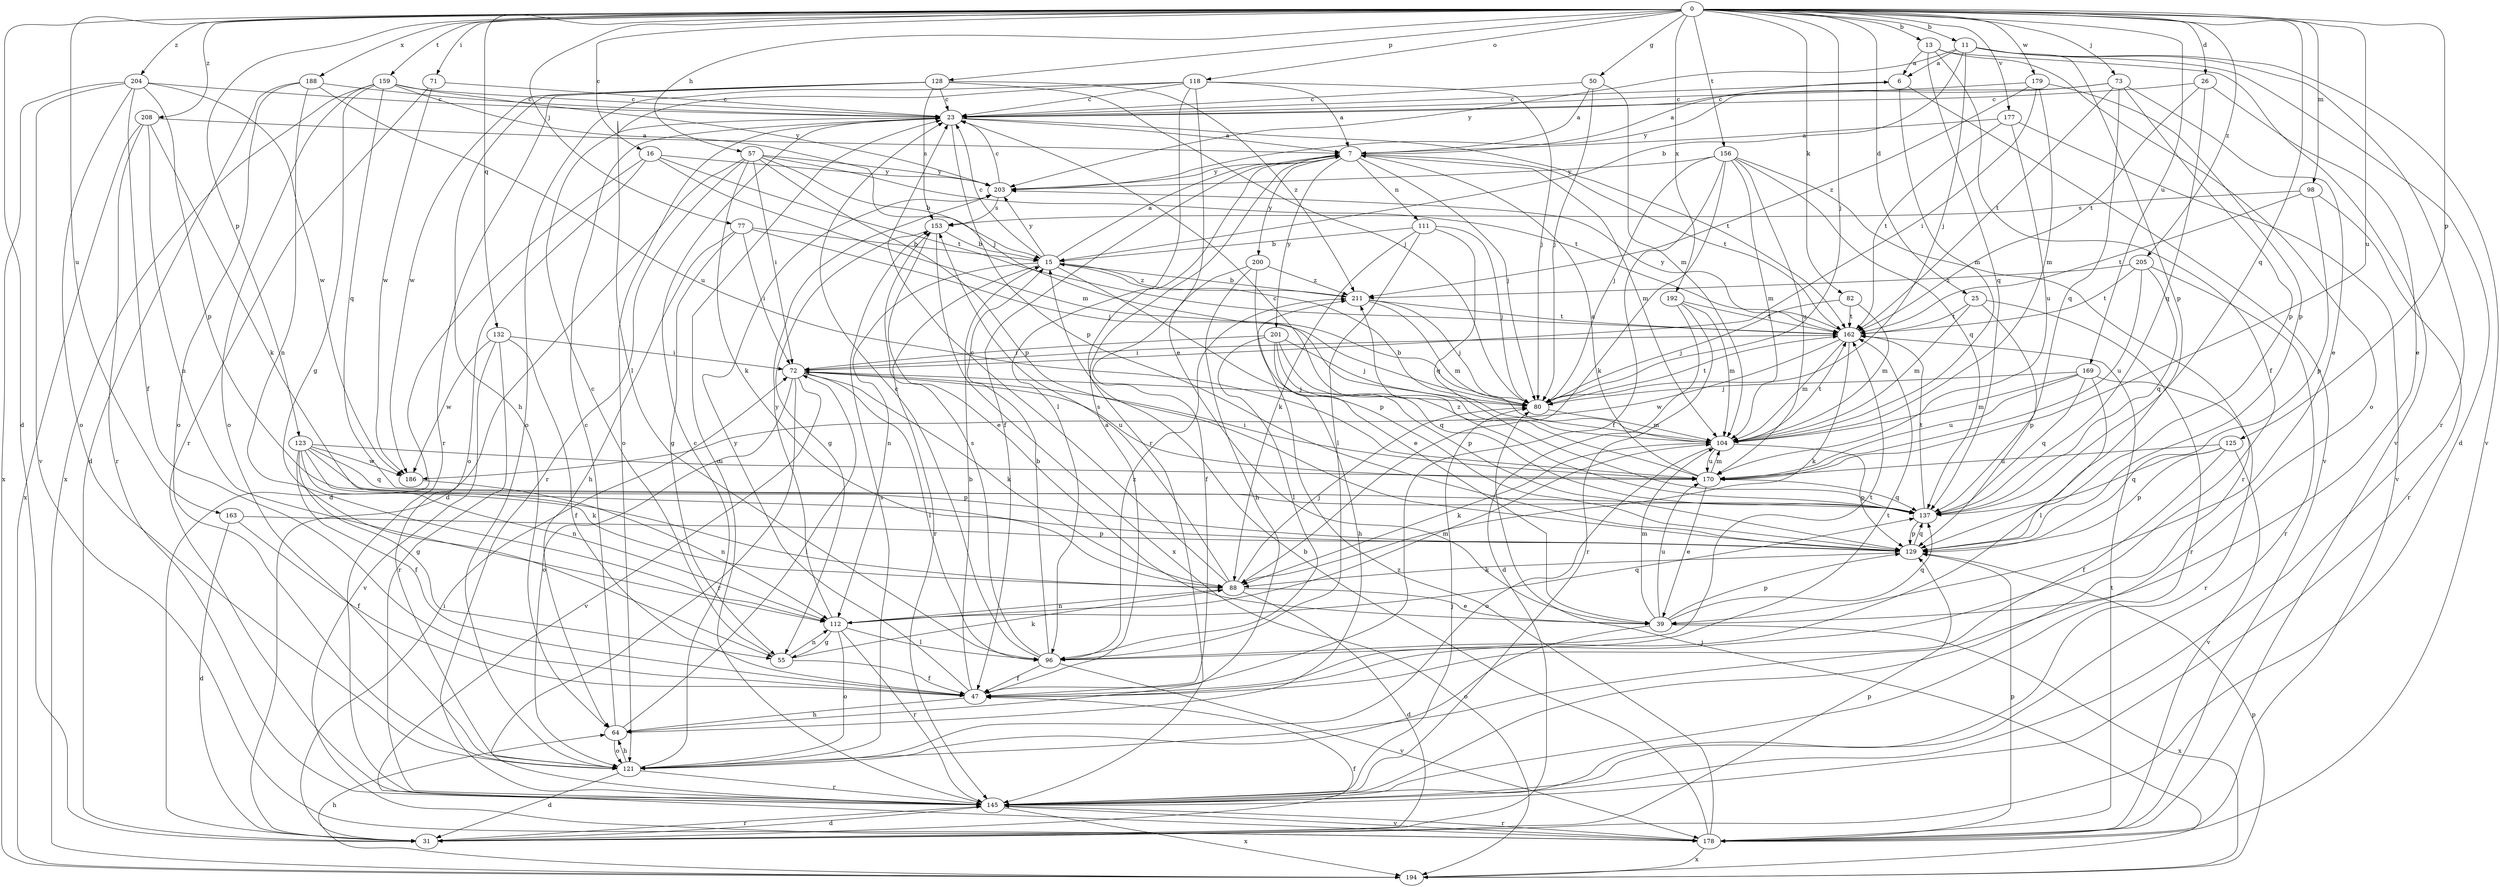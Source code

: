 strict digraph  {
0;
6;
7;
11;
13;
15;
16;
23;
25;
26;
31;
39;
47;
50;
55;
57;
64;
71;
72;
73;
77;
80;
82;
88;
96;
98;
104;
111;
112;
118;
121;
123;
125;
128;
129;
132;
137;
145;
153;
156;
159;
162;
163;
169;
170;
177;
178;
179;
186;
188;
192;
194;
200;
201;
203;
204;
205;
208;
211;
0 -> 11  [label=b];
0 -> 13  [label=b];
0 -> 16  [label=c];
0 -> 25  [label=d];
0 -> 26  [label=d];
0 -> 31  [label=d];
0 -> 50  [label=g];
0 -> 57  [label=h];
0 -> 71  [label=i];
0 -> 73  [label=j];
0 -> 77  [label=j];
0 -> 80  [label=j];
0 -> 82  [label=k];
0 -> 98  [label=m];
0 -> 118  [label=o];
0 -> 123  [label=p];
0 -> 125  [label=p];
0 -> 128  [label=p];
0 -> 132  [label=q];
0 -> 137  [label=q];
0 -> 156  [label=t];
0 -> 159  [label=t];
0 -> 163  [label=u];
0 -> 169  [label=u];
0 -> 170  [label=u];
0 -> 177  [label=v];
0 -> 179  [label=w];
0 -> 188  [label=x];
0 -> 192  [label=x];
0 -> 204  [label=z];
0 -> 205  [label=z];
0 -> 208  [label=z];
6 -> 23  [label=c];
6 -> 104  [label=m];
6 -> 178  [label=v];
7 -> 6  [label=a];
7 -> 47  [label=f];
7 -> 80  [label=j];
7 -> 96  [label=l];
7 -> 104  [label=m];
7 -> 111  [label=n];
7 -> 162  [label=t];
7 -> 200  [label=y];
7 -> 201  [label=y];
7 -> 203  [label=y];
11 -> 6  [label=a];
11 -> 15  [label=b];
11 -> 31  [label=d];
11 -> 80  [label=j];
11 -> 129  [label=p];
11 -> 145  [label=r];
11 -> 178  [label=v];
11 -> 203  [label=y];
13 -> 6  [label=a];
13 -> 47  [label=f];
13 -> 121  [label=o];
13 -> 137  [label=q];
13 -> 178  [label=v];
15 -> 7  [label=a];
15 -> 23  [label=c];
15 -> 112  [label=n];
15 -> 129  [label=p];
15 -> 145  [label=r];
15 -> 203  [label=y];
15 -> 211  [label=z];
16 -> 31  [label=d];
16 -> 104  [label=m];
16 -> 121  [label=o];
16 -> 162  [label=t];
16 -> 203  [label=y];
23 -> 7  [label=a];
23 -> 121  [label=o];
23 -> 129  [label=p];
23 -> 162  [label=t];
25 -> 104  [label=m];
25 -> 129  [label=p];
25 -> 145  [label=r];
25 -> 162  [label=t];
26 -> 23  [label=c];
26 -> 39  [label=e];
26 -> 137  [label=q];
26 -> 162  [label=t];
31 -> 47  [label=f];
31 -> 72  [label=i];
31 -> 129  [label=p];
31 -> 145  [label=r];
39 -> 104  [label=m];
39 -> 121  [label=o];
39 -> 129  [label=p];
39 -> 137  [label=q];
39 -> 170  [label=u];
39 -> 194  [label=x];
47 -> 7  [label=a];
47 -> 15  [label=b];
47 -> 64  [label=h];
47 -> 162  [label=t];
47 -> 203  [label=y];
50 -> 7  [label=a];
50 -> 23  [label=c];
50 -> 80  [label=j];
50 -> 104  [label=m];
55 -> 23  [label=c];
55 -> 47  [label=f];
55 -> 88  [label=k];
55 -> 112  [label=n];
57 -> 15  [label=b];
57 -> 31  [label=d];
57 -> 72  [label=i];
57 -> 88  [label=k];
57 -> 129  [label=p];
57 -> 145  [label=r];
57 -> 162  [label=t];
57 -> 203  [label=y];
64 -> 23  [label=c];
64 -> 72  [label=i];
64 -> 121  [label=o];
71 -> 23  [label=c];
71 -> 145  [label=r];
71 -> 186  [label=w];
72 -> 80  [label=j];
72 -> 88  [label=k];
72 -> 96  [label=l];
72 -> 121  [label=o];
72 -> 145  [label=r];
72 -> 170  [label=u];
72 -> 178  [label=v];
73 -> 23  [label=c];
73 -> 39  [label=e];
73 -> 129  [label=p];
73 -> 137  [label=q];
73 -> 162  [label=t];
73 -> 203  [label=y];
77 -> 15  [label=b];
77 -> 55  [label=g];
77 -> 64  [label=h];
77 -> 72  [label=i];
77 -> 80  [label=j];
80 -> 104  [label=m];
80 -> 162  [label=t];
82 -> 80  [label=j];
82 -> 104  [label=m];
82 -> 162  [label=t];
88 -> 23  [label=c];
88 -> 31  [label=d];
88 -> 39  [label=e];
88 -> 80  [label=j];
88 -> 112  [label=n];
88 -> 153  [label=s];
96 -> 15  [label=b];
96 -> 23  [label=c];
96 -> 47  [label=f];
96 -> 153  [label=s];
96 -> 162  [label=t];
96 -> 178  [label=v];
96 -> 211  [label=z];
98 -> 129  [label=p];
98 -> 145  [label=r];
98 -> 153  [label=s];
98 -> 162  [label=t];
104 -> 15  [label=b];
104 -> 88  [label=k];
104 -> 121  [label=o];
104 -> 129  [label=p];
104 -> 162  [label=t];
104 -> 170  [label=u];
111 -> 15  [label=b];
111 -> 80  [label=j];
111 -> 88  [label=k];
111 -> 96  [label=l];
111 -> 137  [label=q];
112 -> 55  [label=g];
112 -> 96  [label=l];
112 -> 104  [label=m];
112 -> 121  [label=o];
112 -> 137  [label=q];
112 -> 145  [label=r];
112 -> 203  [label=y];
118 -> 7  [label=a];
118 -> 23  [label=c];
118 -> 39  [label=e];
118 -> 80  [label=j];
118 -> 96  [label=l];
118 -> 121  [label=o];
118 -> 145  [label=r];
121 -> 23  [label=c];
121 -> 31  [label=d];
121 -> 64  [label=h];
121 -> 145  [label=r];
121 -> 153  [label=s];
123 -> 47  [label=f];
123 -> 55  [label=g];
123 -> 88  [label=k];
123 -> 112  [label=n];
123 -> 129  [label=p];
123 -> 137  [label=q];
123 -> 170  [label=u];
123 -> 186  [label=w];
125 -> 47  [label=f];
125 -> 129  [label=p];
125 -> 137  [label=q];
125 -> 170  [label=u];
125 -> 178  [label=v];
128 -> 23  [label=c];
128 -> 64  [label=h];
128 -> 80  [label=j];
128 -> 145  [label=r];
128 -> 153  [label=s];
128 -> 186  [label=w];
128 -> 211  [label=z];
129 -> 88  [label=k];
129 -> 137  [label=q];
132 -> 47  [label=f];
132 -> 72  [label=i];
132 -> 145  [label=r];
132 -> 178  [label=v];
132 -> 186  [label=w];
137 -> 129  [label=p];
137 -> 162  [label=t];
137 -> 211  [label=z];
145 -> 23  [label=c];
145 -> 31  [label=d];
145 -> 80  [label=j];
145 -> 178  [label=v];
145 -> 194  [label=x];
153 -> 15  [label=b];
153 -> 39  [label=e];
153 -> 55  [label=g];
153 -> 194  [label=x];
156 -> 47  [label=f];
156 -> 80  [label=j];
156 -> 88  [label=k];
156 -> 104  [label=m];
156 -> 137  [label=q];
156 -> 145  [label=r];
156 -> 170  [label=u];
156 -> 203  [label=y];
159 -> 23  [label=c];
159 -> 55  [label=g];
159 -> 80  [label=j];
159 -> 121  [label=o];
159 -> 137  [label=q];
159 -> 194  [label=x];
159 -> 203  [label=y];
162 -> 72  [label=i];
162 -> 88  [label=k];
162 -> 104  [label=m];
162 -> 186  [label=w];
162 -> 203  [label=y];
163 -> 31  [label=d];
163 -> 47  [label=f];
163 -> 129  [label=p];
169 -> 80  [label=j];
169 -> 96  [label=l];
169 -> 104  [label=m];
169 -> 137  [label=q];
169 -> 145  [label=r];
169 -> 170  [label=u];
170 -> 7  [label=a];
170 -> 23  [label=c];
170 -> 39  [label=e];
170 -> 72  [label=i];
170 -> 104  [label=m];
170 -> 137  [label=q];
177 -> 7  [label=a];
177 -> 162  [label=t];
177 -> 170  [label=u];
177 -> 178  [label=v];
178 -> 15  [label=b];
178 -> 129  [label=p];
178 -> 145  [label=r];
178 -> 162  [label=t];
178 -> 194  [label=x];
178 -> 211  [label=z];
179 -> 23  [label=c];
179 -> 72  [label=i];
179 -> 104  [label=m];
179 -> 129  [label=p];
179 -> 211  [label=z];
186 -> 112  [label=n];
188 -> 23  [label=c];
188 -> 31  [label=d];
188 -> 112  [label=n];
188 -> 121  [label=o];
188 -> 170  [label=u];
192 -> 31  [label=d];
192 -> 104  [label=m];
192 -> 145  [label=r];
192 -> 162  [label=t];
194 -> 64  [label=h];
194 -> 80  [label=j];
194 -> 129  [label=p];
200 -> 39  [label=e];
200 -> 47  [label=f];
200 -> 64  [label=h];
200 -> 211  [label=z];
201 -> 64  [label=h];
201 -> 72  [label=i];
201 -> 80  [label=j];
201 -> 96  [label=l];
201 -> 129  [label=p];
201 -> 137  [label=q];
203 -> 23  [label=c];
203 -> 153  [label=s];
204 -> 23  [label=c];
204 -> 47  [label=f];
204 -> 121  [label=o];
204 -> 129  [label=p];
204 -> 178  [label=v];
204 -> 186  [label=w];
204 -> 194  [label=x];
205 -> 137  [label=q];
205 -> 145  [label=r];
205 -> 162  [label=t];
205 -> 170  [label=u];
205 -> 211  [label=z];
208 -> 7  [label=a];
208 -> 88  [label=k];
208 -> 112  [label=n];
208 -> 145  [label=r];
208 -> 194  [label=x];
211 -> 15  [label=b];
211 -> 80  [label=j];
211 -> 104  [label=m];
211 -> 162  [label=t];
}
